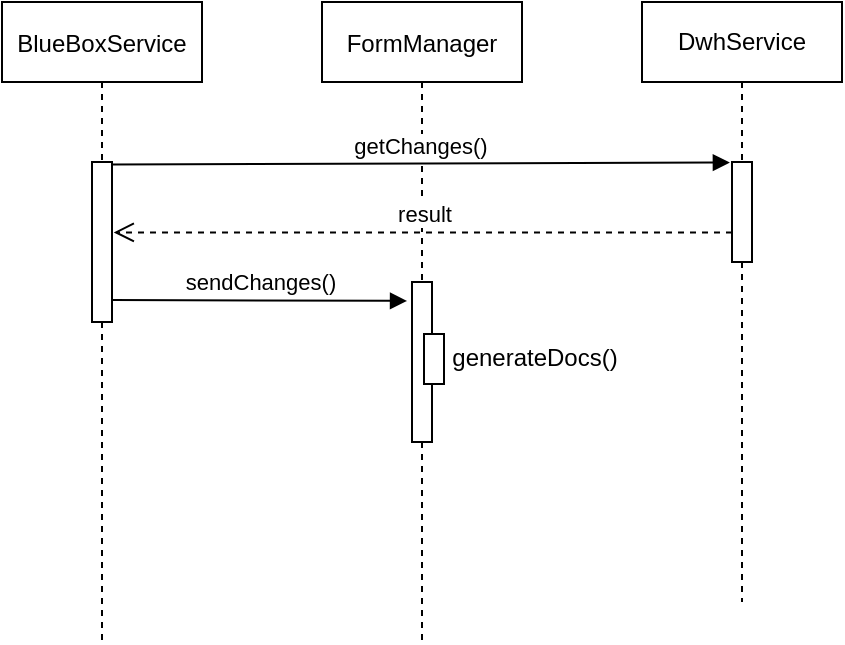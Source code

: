 <mxfile version="19.0.3" type="device"><diagram id="kgpKYQtTHZ0yAKxKKP6v" name="Page-1"><mxGraphModel dx="1422" dy="905" grid="1" gridSize="10" guides="1" tooltips="1" connect="1" arrows="1" fold="1" page="1" pageScale="1" pageWidth="850" pageHeight="1100" math="0" shadow="0"><root><mxCell id="0"/><mxCell id="1" parent="0"/><mxCell id="3nuBFxr9cyL0pnOWT2aG-1" value="FormManager" style="shape=umlLifeline;perimeter=lifelinePerimeter;container=1;collapsible=0;recursiveResize=0;rounded=0;shadow=0;strokeWidth=1;" parent="1" vertex="1"><mxGeometry x="200" y="80" width="100" height="320" as="geometry"/></mxCell><mxCell id="ea09V0yd1kSOe8RMgBQb-5" value="" style="html=1;points=[];perimeter=orthogonalPerimeter;" parent="3nuBFxr9cyL0pnOWT2aG-1" vertex="1"><mxGeometry x="45" y="140" width="10" height="80" as="geometry"/></mxCell><mxCell id="ea09V0yd1kSOe8RMgBQb-7" value="" style="html=1;points=[];perimeter=orthogonalPerimeter;align=left;" parent="3nuBFxr9cyL0pnOWT2aG-1" vertex="1"><mxGeometry x="51" y="166" width="10" height="25" as="geometry"/></mxCell><mxCell id="3nuBFxr9cyL0pnOWT2aG-5" value="BlueBoxService" style="shape=umlLifeline;perimeter=lifelinePerimeter;container=1;collapsible=0;recursiveResize=0;rounded=0;shadow=0;strokeWidth=1;" parent="1" vertex="1"><mxGeometry x="40" y="80" width="100" height="320" as="geometry"/></mxCell><mxCell id="k9OkKh0-9m4vMwA78Dse-3" value="" style="html=1;points=[];perimeter=orthogonalPerimeter;" parent="3nuBFxr9cyL0pnOWT2aG-5" vertex="1"><mxGeometry x="45" y="80" width="10" height="80" as="geometry"/></mxCell><mxCell id="ea09V0yd1kSOe8RMgBQb-2" value="DwhService" style="shape=umlLifeline;perimeter=lifelinePerimeter;whiteSpace=wrap;html=1;container=1;collapsible=0;recursiveResize=0;outlineConnect=0;" parent="1" vertex="1"><mxGeometry x="360" y="80" width="100" height="300" as="geometry"/></mxCell><mxCell id="3nuBFxr9cyL0pnOWT2aG-6" value="" style="points=[];perimeter=orthogonalPerimeter;rounded=0;shadow=0;strokeWidth=1;" parent="ea09V0yd1kSOe8RMgBQb-2" vertex="1"><mxGeometry x="45" y="80" width="10" height="50" as="geometry"/></mxCell><mxCell id="ea09V0yd1kSOe8RMgBQb-3" value="getChanges()" style="html=1;verticalAlign=bottom;endArrow=block;rounded=0;exitX=0.96;exitY=0.015;exitDx=0;exitDy=0;exitPerimeter=0;entryX=-0.105;entryY=0.005;entryDx=0;entryDy=0;entryPerimeter=0;" parent="1" source="k9OkKh0-9m4vMwA78Dse-3" target="3nuBFxr9cyL0pnOWT2aG-6" edge="1"><mxGeometry width="80" relative="1" as="geometry"><mxPoint x="370" y="210" as="sourcePoint"/><mxPoint x="450" y="210" as="targetPoint"/></mxGeometry></mxCell><mxCell id="ea09V0yd1kSOe8RMgBQb-4" value="result" style="html=1;verticalAlign=bottom;endArrow=open;dashed=1;endSize=8;rounded=0;entryX=1.086;entryY=0.44;entryDx=0;entryDy=0;entryPerimeter=0;" parent="1" source="3nuBFxr9cyL0pnOWT2aG-6" target="k9OkKh0-9m4vMwA78Dse-3" edge="1"><mxGeometry relative="1" as="geometry"><mxPoint x="300" y="250" as="sourcePoint"/><mxPoint x="220" y="250" as="targetPoint"/></mxGeometry></mxCell><mxCell id="ea09V0yd1kSOe8RMgBQb-6" value="sendChanges()" style="html=1;verticalAlign=bottom;endArrow=block;rounded=0;exitX=0.99;exitY=0.862;exitDx=0;exitDy=0;exitPerimeter=0;entryX=-0.248;entryY=0.118;entryDx=0;entryDy=0;entryPerimeter=0;" parent="1" source="k9OkKh0-9m4vMwA78Dse-3" target="ea09V0yd1kSOe8RMgBQb-5" edge="1"><mxGeometry width="80" relative="1" as="geometry"><mxPoint x="230" y="250" as="sourcePoint"/><mxPoint x="240" y="230" as="targetPoint"/></mxGeometry></mxCell><UserObject label="generateDocs()" placeholders="1" name="Variable" id="ea09V0yd1kSOe8RMgBQb-9"><mxCell style="text;html=1;strokeColor=none;fillColor=none;align=center;verticalAlign=middle;whiteSpace=wrap;overflow=hidden;" parent="1" vertex="1"><mxGeometry x="263" y="248" width="87" height="20" as="geometry"/></mxCell></UserObject></root></mxGraphModel></diagram></mxfile>